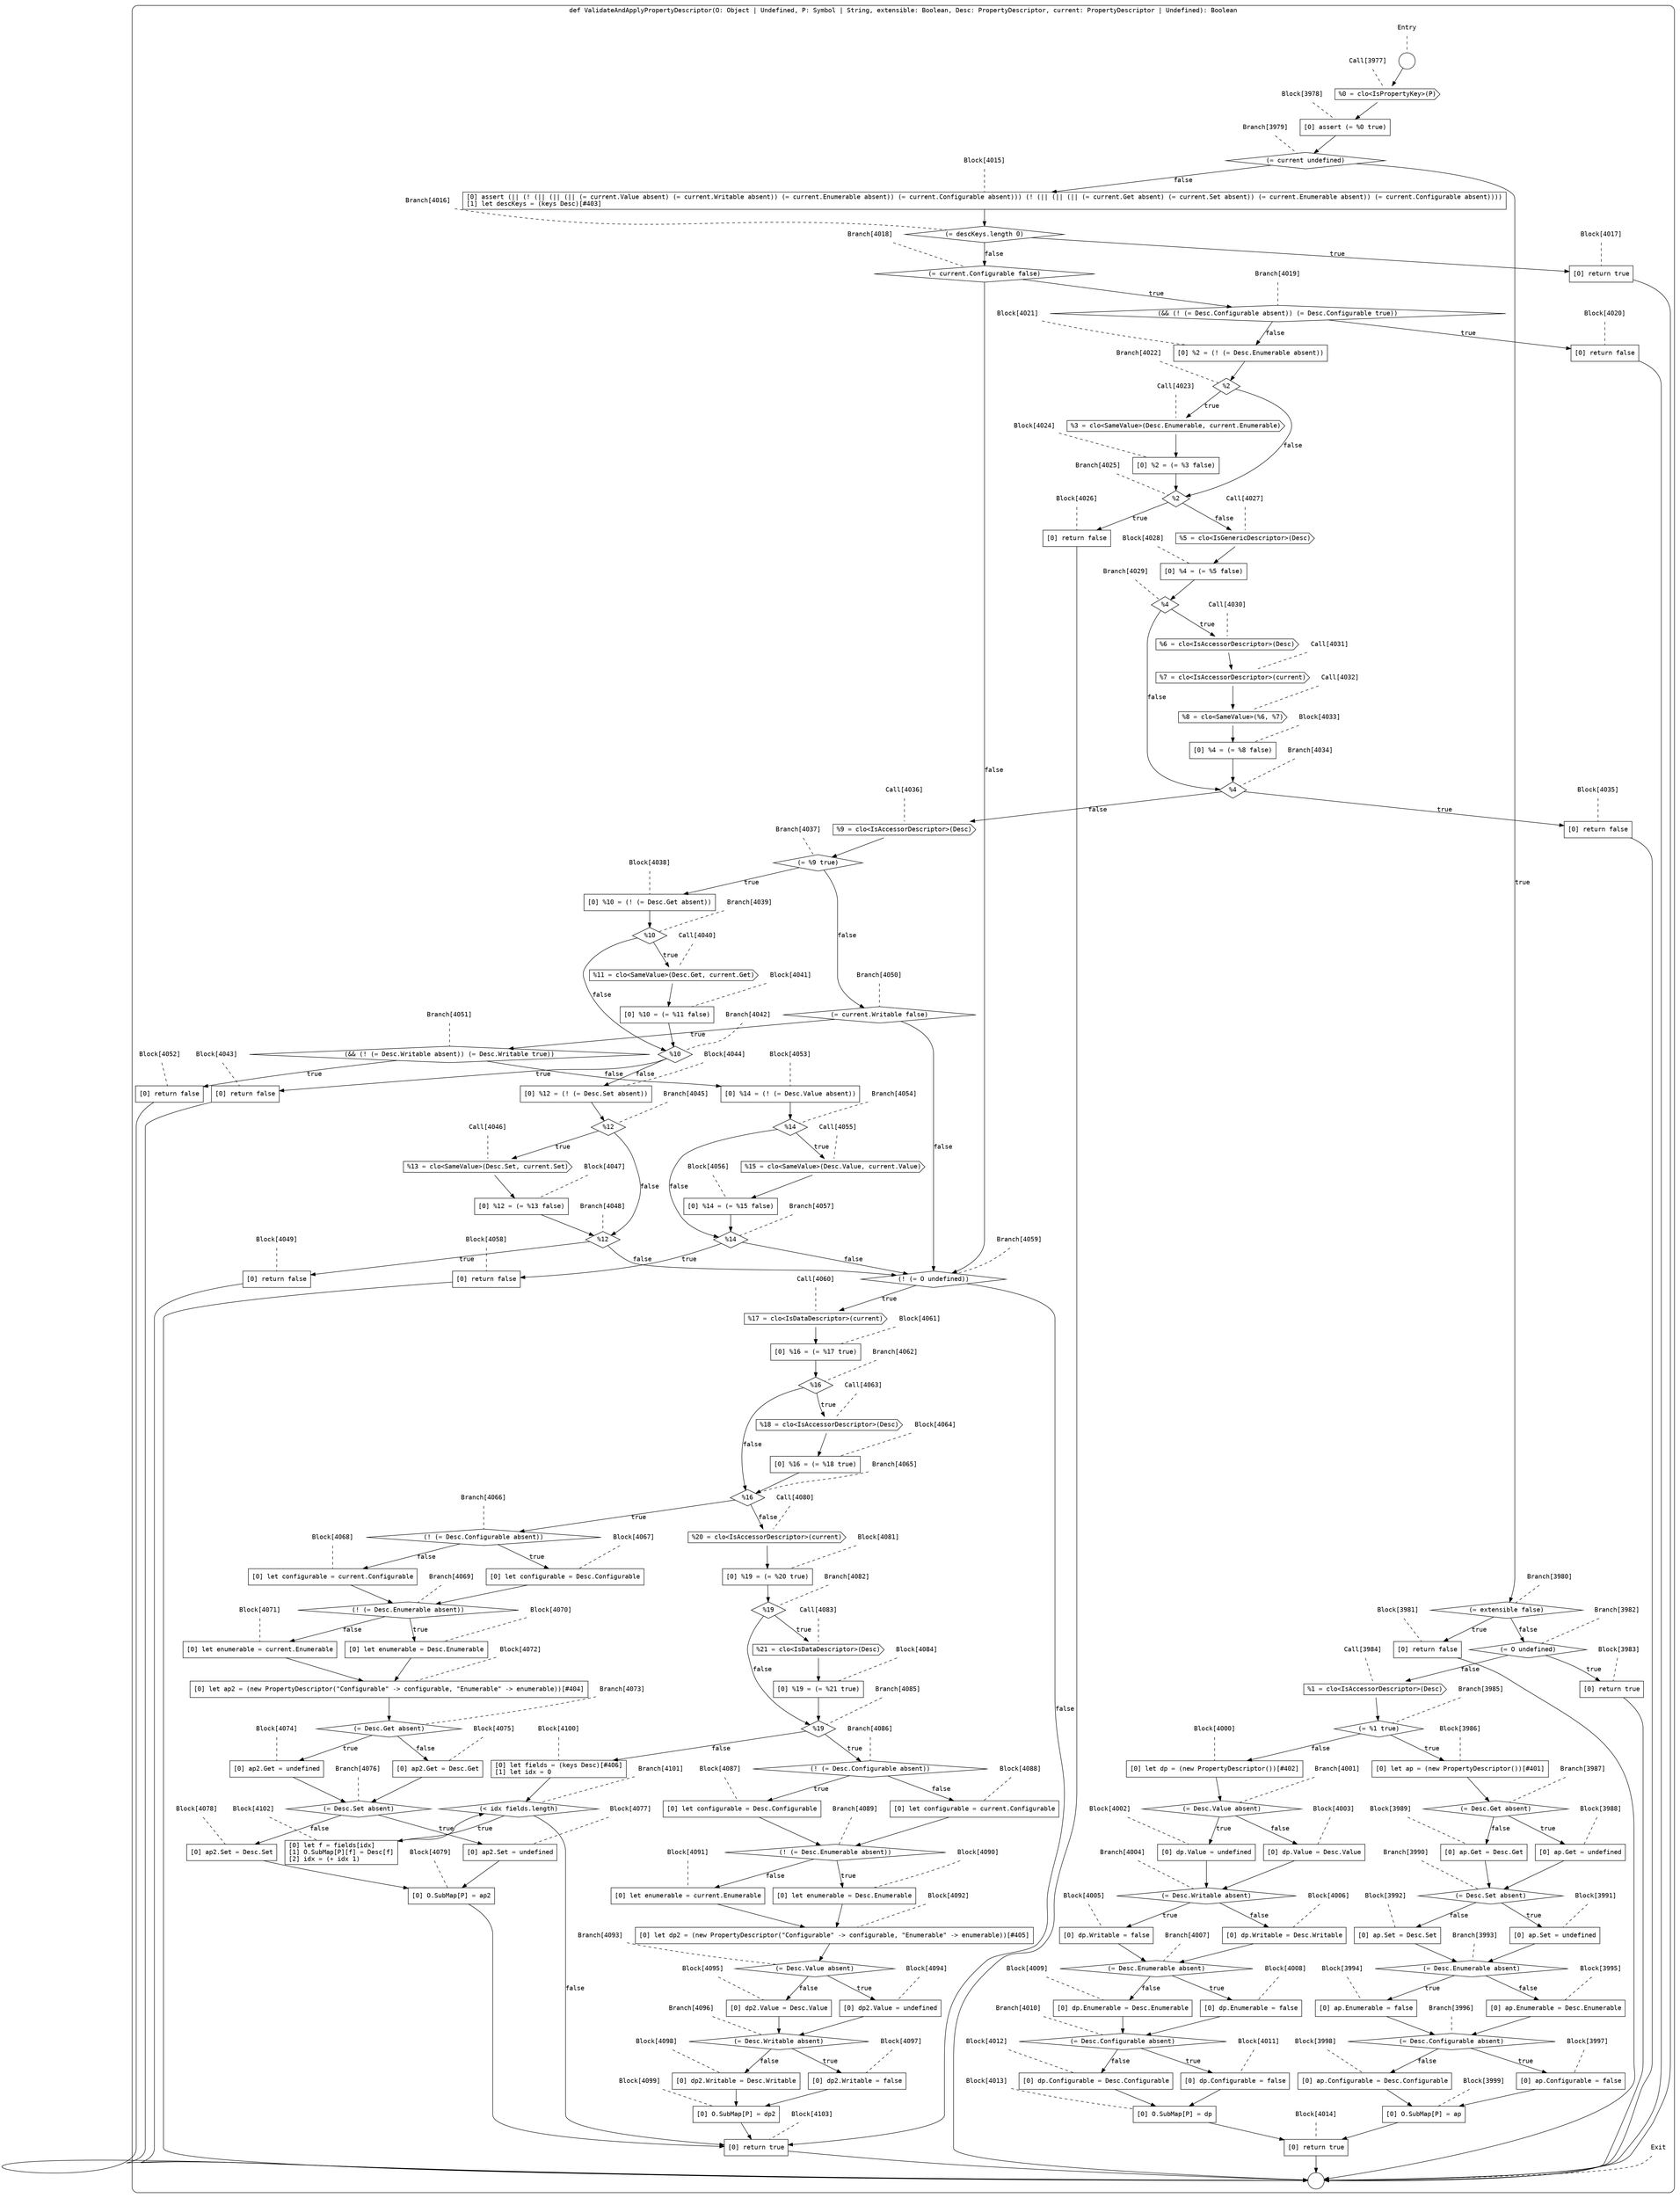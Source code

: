 digraph {
  graph [fontname = "Consolas"]
  node [fontname = "Consolas"]
  edge [fontname = "Consolas"]
  subgraph cluster1060 {
    label = "def ValidateAndApplyPropertyDescriptor(O: Object | Undefined, P: Symbol | String, extensible: Boolean, Desc: PropertyDescriptor, current: PropertyDescriptor | Undefined): Boolean"
    style = rounded
    cluster1060_entry_name [shape=none, label=<<font color="black">Entry</font>>]
    cluster1060_entry_name -> cluster1060_entry [arrowhead=none, color="black", style=dashed]
    cluster1060_entry [shape=circle label=" " color="black" fillcolor="white" style=filled]
    cluster1060_entry -> node3977 [color="black"]
    cluster1060_exit_name [shape=none, label=<<font color="black">Exit</font>>]
    cluster1060_exit_name -> cluster1060_exit [arrowhead=none, color="black", style=dashed]
    cluster1060_exit [shape=circle label=" " color="black" fillcolor="white" style=filled]
    node3977_name [shape=none, label=<<font color="black">Call[3977]</font>>]
    node3977_name -> node3977 [arrowhead=none, color="black", style=dashed]
    node3977 [shape=cds, label=<<font color="black">%0 = clo&lt;IsPropertyKey&gt;(P)</font>> color="black" fillcolor="white", style=filled]
    node3977 -> node3978 [color="black"]
    node3978_name [shape=none, label=<<font color="black">Block[3978]</font>>]
    node3978_name -> node3978 [arrowhead=none, color="black", style=dashed]
    node3978 [shape=box, label=<<font color="black">[0] assert (= %0 true)<BR ALIGN="LEFT"/></font>> color="black" fillcolor="white", style=filled]
    node3978 -> node3979 [color="black"]
    node3979_name [shape=none, label=<<font color="black">Branch[3979]</font>>]
    node3979_name -> node3979 [arrowhead=none, color="black", style=dashed]
    node3979 [shape=diamond, label=<<font color="black">(= current undefined)</font>> color="black" fillcolor="white", style=filled]
    node3979 -> node3980 [label=<<font color="black">true</font>> color="black"]
    node3979 -> node4015 [label=<<font color="black">false</font>> color="black"]
    node3980_name [shape=none, label=<<font color="black">Branch[3980]</font>>]
    node3980_name -> node3980 [arrowhead=none, color="black", style=dashed]
    node3980 [shape=diamond, label=<<font color="black">(= extensible false)</font>> color="black" fillcolor="white", style=filled]
    node3980 -> node3981 [label=<<font color="black">true</font>> color="black"]
    node3980 -> node3982 [label=<<font color="black">false</font>> color="black"]
    node4015_name [shape=none, label=<<font color="black">Block[4015]</font>>]
    node4015_name -> node4015 [arrowhead=none, color="black", style=dashed]
    node4015 [shape=box, label=<<font color="black">[0] assert (|| (! (|| (|| (|| (= current.Value absent) (= current.Writable absent)) (= current.Enumerable absent)) (= current.Configurable absent))) (! (|| (|| (|| (= current.Get absent) (= current.Set absent)) (= current.Enumerable absent)) (= current.Configurable absent))))<BR ALIGN="LEFT"/>[1] let descKeys = (keys Desc)[#403]<BR ALIGN="LEFT"/></font>> color="black" fillcolor="white", style=filled]
    node4015 -> node4016 [color="black"]
    node3981_name [shape=none, label=<<font color="black">Block[3981]</font>>]
    node3981_name -> node3981 [arrowhead=none, color="black", style=dashed]
    node3981 [shape=box, label=<<font color="black">[0] return false<BR ALIGN="LEFT"/></font>> color="black" fillcolor="white", style=filled]
    node3981 -> cluster1060_exit [color="black"]
    node3982_name [shape=none, label=<<font color="black">Branch[3982]</font>>]
    node3982_name -> node3982 [arrowhead=none, color="black", style=dashed]
    node3982 [shape=diamond, label=<<font color="black">(= O undefined)</font>> color="black" fillcolor="white", style=filled]
    node3982 -> node3983 [label=<<font color="black">true</font>> color="black"]
    node3982 -> node3984 [label=<<font color="black">false</font>> color="black"]
    node4016_name [shape=none, label=<<font color="black">Branch[4016]</font>>]
    node4016_name -> node4016 [arrowhead=none, color="black", style=dashed]
    node4016 [shape=diamond, label=<<font color="black">(= descKeys.length 0)</font>> color="black" fillcolor="white", style=filled]
    node4016 -> node4017 [label=<<font color="black">true</font>> color="black"]
    node4016 -> node4018 [label=<<font color="black">false</font>> color="black"]
    node3983_name [shape=none, label=<<font color="black">Block[3983]</font>>]
    node3983_name -> node3983 [arrowhead=none, color="black", style=dashed]
    node3983 [shape=box, label=<<font color="black">[0] return true<BR ALIGN="LEFT"/></font>> color="black" fillcolor="white", style=filled]
    node3983 -> cluster1060_exit [color="black"]
    node3984_name [shape=none, label=<<font color="black">Call[3984]</font>>]
    node3984_name -> node3984 [arrowhead=none, color="black", style=dashed]
    node3984 [shape=cds, label=<<font color="black">%1 = clo&lt;IsAccessorDescriptor&gt;(Desc)</font>> color="black" fillcolor="white", style=filled]
    node3984 -> node3985 [color="black"]
    node4017_name [shape=none, label=<<font color="black">Block[4017]</font>>]
    node4017_name -> node4017 [arrowhead=none, color="black", style=dashed]
    node4017 [shape=box, label=<<font color="black">[0] return true<BR ALIGN="LEFT"/></font>> color="black" fillcolor="white", style=filled]
    node4017 -> cluster1060_exit [color="black"]
    node4018_name [shape=none, label=<<font color="black">Branch[4018]</font>>]
    node4018_name -> node4018 [arrowhead=none, color="black", style=dashed]
    node4018 [shape=diamond, label=<<font color="black">(= current.Configurable false)</font>> color="black" fillcolor="white", style=filled]
    node4018 -> node4019 [label=<<font color="black">true</font>> color="black"]
    node4018 -> node4059 [label=<<font color="black">false</font>> color="black"]
    node3985_name [shape=none, label=<<font color="black">Branch[3985]</font>>]
    node3985_name -> node3985 [arrowhead=none, color="black", style=dashed]
    node3985 [shape=diamond, label=<<font color="black">(= %1 true)</font>> color="black" fillcolor="white", style=filled]
    node3985 -> node3986 [label=<<font color="black">true</font>> color="black"]
    node3985 -> node4000 [label=<<font color="black">false</font>> color="black"]
    node4019_name [shape=none, label=<<font color="black">Branch[4019]</font>>]
    node4019_name -> node4019 [arrowhead=none, color="black", style=dashed]
    node4019 [shape=diamond, label=<<font color="black">(&amp;&amp; (! (= Desc.Configurable absent)) (= Desc.Configurable true))</font>> color="black" fillcolor="white", style=filled]
    node4019 -> node4020 [label=<<font color="black">true</font>> color="black"]
    node4019 -> node4021 [label=<<font color="black">false</font>> color="black"]
    node4059_name [shape=none, label=<<font color="black">Branch[4059]</font>>]
    node4059_name -> node4059 [arrowhead=none, color="black", style=dashed]
    node4059 [shape=diamond, label=<<font color="black">(! (= O undefined))</font>> color="black" fillcolor="white", style=filled]
    node4059 -> node4060 [label=<<font color="black">true</font>> color="black"]
    node4059 -> node4103 [label=<<font color="black">false</font>> color="black"]
    node3986_name [shape=none, label=<<font color="black">Block[3986]</font>>]
    node3986_name -> node3986 [arrowhead=none, color="black", style=dashed]
    node3986 [shape=box, label=<<font color="black">[0] let ap = (new PropertyDescriptor())[#401]<BR ALIGN="LEFT"/></font>> color="black" fillcolor="white", style=filled]
    node3986 -> node3987 [color="black"]
    node4000_name [shape=none, label=<<font color="black">Block[4000]</font>>]
    node4000_name -> node4000 [arrowhead=none, color="black", style=dashed]
    node4000 [shape=box, label=<<font color="black">[0] let dp = (new PropertyDescriptor())[#402]<BR ALIGN="LEFT"/></font>> color="black" fillcolor="white", style=filled]
    node4000 -> node4001 [color="black"]
    node4020_name [shape=none, label=<<font color="black">Block[4020]</font>>]
    node4020_name -> node4020 [arrowhead=none, color="black", style=dashed]
    node4020 [shape=box, label=<<font color="black">[0] return false<BR ALIGN="LEFT"/></font>> color="black" fillcolor="white", style=filled]
    node4020 -> cluster1060_exit [color="black"]
    node4021_name [shape=none, label=<<font color="black">Block[4021]</font>>]
    node4021_name -> node4021 [arrowhead=none, color="black", style=dashed]
    node4021 [shape=box, label=<<font color="black">[0] %2 = (! (= Desc.Enumerable absent))<BR ALIGN="LEFT"/></font>> color="black" fillcolor="white", style=filled]
    node4021 -> node4022 [color="black"]
    node4060_name [shape=none, label=<<font color="black">Call[4060]</font>>]
    node4060_name -> node4060 [arrowhead=none, color="black", style=dashed]
    node4060 [shape=cds, label=<<font color="black">%17 = clo&lt;IsDataDescriptor&gt;(current)</font>> color="black" fillcolor="white", style=filled]
    node4060 -> node4061 [color="black"]
    node4103_name [shape=none, label=<<font color="black">Block[4103]</font>>]
    node4103_name -> node4103 [arrowhead=none, color="black", style=dashed]
    node4103 [shape=box, label=<<font color="black">[0] return true<BR ALIGN="LEFT"/></font>> color="black" fillcolor="white", style=filled]
    node4103 -> cluster1060_exit [color="black"]
    node3987_name [shape=none, label=<<font color="black">Branch[3987]</font>>]
    node3987_name -> node3987 [arrowhead=none, color="black", style=dashed]
    node3987 [shape=diamond, label=<<font color="black">(= Desc.Get absent)</font>> color="black" fillcolor="white", style=filled]
    node3987 -> node3988 [label=<<font color="black">true</font>> color="black"]
    node3987 -> node3989 [label=<<font color="black">false</font>> color="black"]
    node4001_name [shape=none, label=<<font color="black">Branch[4001]</font>>]
    node4001_name -> node4001 [arrowhead=none, color="black", style=dashed]
    node4001 [shape=diamond, label=<<font color="black">(= Desc.Value absent)</font>> color="black" fillcolor="white", style=filled]
    node4001 -> node4002 [label=<<font color="black">true</font>> color="black"]
    node4001 -> node4003 [label=<<font color="black">false</font>> color="black"]
    node4022_name [shape=none, label=<<font color="black">Branch[4022]</font>>]
    node4022_name -> node4022 [arrowhead=none, color="black", style=dashed]
    node4022 [shape=diamond, label=<<font color="black">%2</font>> color="black" fillcolor="white", style=filled]
    node4022 -> node4023 [label=<<font color="black">true</font>> color="black"]
    node4022 -> node4025 [label=<<font color="black">false</font>> color="black"]
    node4061_name [shape=none, label=<<font color="black">Block[4061]</font>>]
    node4061_name -> node4061 [arrowhead=none, color="black", style=dashed]
    node4061 [shape=box, label=<<font color="black">[0] %16 = (= %17 true)<BR ALIGN="LEFT"/></font>> color="black" fillcolor="white", style=filled]
    node4061 -> node4062 [color="black"]
    node3988_name [shape=none, label=<<font color="black">Block[3988]</font>>]
    node3988_name -> node3988 [arrowhead=none, color="black", style=dashed]
    node3988 [shape=box, label=<<font color="black">[0] ap.Get = undefined<BR ALIGN="LEFT"/></font>> color="black" fillcolor="white", style=filled]
    node3988 -> node3990 [color="black"]
    node3989_name [shape=none, label=<<font color="black">Block[3989]</font>>]
    node3989_name -> node3989 [arrowhead=none, color="black", style=dashed]
    node3989 [shape=box, label=<<font color="black">[0] ap.Get = Desc.Get<BR ALIGN="LEFT"/></font>> color="black" fillcolor="white", style=filled]
    node3989 -> node3990 [color="black"]
    node4002_name [shape=none, label=<<font color="black">Block[4002]</font>>]
    node4002_name -> node4002 [arrowhead=none, color="black", style=dashed]
    node4002 [shape=box, label=<<font color="black">[0] dp.Value = undefined<BR ALIGN="LEFT"/></font>> color="black" fillcolor="white", style=filled]
    node4002 -> node4004 [color="black"]
    node4003_name [shape=none, label=<<font color="black">Block[4003]</font>>]
    node4003_name -> node4003 [arrowhead=none, color="black", style=dashed]
    node4003 [shape=box, label=<<font color="black">[0] dp.Value = Desc.Value<BR ALIGN="LEFT"/></font>> color="black" fillcolor="white", style=filled]
    node4003 -> node4004 [color="black"]
    node4023_name [shape=none, label=<<font color="black">Call[4023]</font>>]
    node4023_name -> node4023 [arrowhead=none, color="black", style=dashed]
    node4023 [shape=cds, label=<<font color="black">%3 = clo&lt;SameValue&gt;(Desc.Enumerable, current.Enumerable)</font>> color="black" fillcolor="white", style=filled]
    node4023 -> node4024 [color="black"]
    node4025_name [shape=none, label=<<font color="black">Branch[4025]</font>>]
    node4025_name -> node4025 [arrowhead=none, color="black", style=dashed]
    node4025 [shape=diamond, label=<<font color="black">%2</font>> color="black" fillcolor="white", style=filled]
    node4025 -> node4026 [label=<<font color="black">true</font>> color="black"]
    node4025 -> node4027 [label=<<font color="black">false</font>> color="black"]
    node4062_name [shape=none, label=<<font color="black">Branch[4062]</font>>]
    node4062_name -> node4062 [arrowhead=none, color="black", style=dashed]
    node4062 [shape=diamond, label=<<font color="black">%16</font>> color="black" fillcolor="white", style=filled]
    node4062 -> node4063 [label=<<font color="black">true</font>> color="black"]
    node4062 -> node4065 [label=<<font color="black">false</font>> color="black"]
    node3990_name [shape=none, label=<<font color="black">Branch[3990]</font>>]
    node3990_name -> node3990 [arrowhead=none, color="black", style=dashed]
    node3990 [shape=diamond, label=<<font color="black">(= Desc.Set absent)</font>> color="black" fillcolor="white", style=filled]
    node3990 -> node3991 [label=<<font color="black">true</font>> color="black"]
    node3990 -> node3992 [label=<<font color="black">false</font>> color="black"]
    node4004_name [shape=none, label=<<font color="black">Branch[4004]</font>>]
    node4004_name -> node4004 [arrowhead=none, color="black", style=dashed]
    node4004 [shape=diamond, label=<<font color="black">(= Desc.Writable absent)</font>> color="black" fillcolor="white", style=filled]
    node4004 -> node4005 [label=<<font color="black">true</font>> color="black"]
    node4004 -> node4006 [label=<<font color="black">false</font>> color="black"]
    node4024_name [shape=none, label=<<font color="black">Block[4024]</font>>]
    node4024_name -> node4024 [arrowhead=none, color="black", style=dashed]
    node4024 [shape=box, label=<<font color="black">[0] %2 = (= %3 false)<BR ALIGN="LEFT"/></font>> color="black" fillcolor="white", style=filled]
    node4024 -> node4025 [color="black"]
    node4026_name [shape=none, label=<<font color="black">Block[4026]</font>>]
    node4026_name -> node4026 [arrowhead=none, color="black", style=dashed]
    node4026 [shape=box, label=<<font color="black">[0] return false<BR ALIGN="LEFT"/></font>> color="black" fillcolor="white", style=filled]
    node4026 -> cluster1060_exit [color="black"]
    node4027_name [shape=none, label=<<font color="black">Call[4027]</font>>]
    node4027_name -> node4027 [arrowhead=none, color="black", style=dashed]
    node4027 [shape=cds, label=<<font color="black">%5 = clo&lt;IsGenericDescriptor&gt;(Desc)</font>> color="black" fillcolor="white", style=filled]
    node4027 -> node4028 [color="black"]
    node4063_name [shape=none, label=<<font color="black">Call[4063]</font>>]
    node4063_name -> node4063 [arrowhead=none, color="black", style=dashed]
    node4063 [shape=cds, label=<<font color="black">%18 = clo&lt;IsAccessorDescriptor&gt;(Desc)</font>> color="black" fillcolor="white", style=filled]
    node4063 -> node4064 [color="black"]
    node4065_name [shape=none, label=<<font color="black">Branch[4065]</font>>]
    node4065_name -> node4065 [arrowhead=none, color="black", style=dashed]
    node4065 [shape=diamond, label=<<font color="black">%16</font>> color="black" fillcolor="white", style=filled]
    node4065 -> node4066 [label=<<font color="black">true</font>> color="black"]
    node4065 -> node4080 [label=<<font color="black">false</font>> color="black"]
    node3991_name [shape=none, label=<<font color="black">Block[3991]</font>>]
    node3991_name -> node3991 [arrowhead=none, color="black", style=dashed]
    node3991 [shape=box, label=<<font color="black">[0] ap.Set = undefined<BR ALIGN="LEFT"/></font>> color="black" fillcolor="white", style=filled]
    node3991 -> node3993 [color="black"]
    node3992_name [shape=none, label=<<font color="black">Block[3992]</font>>]
    node3992_name -> node3992 [arrowhead=none, color="black", style=dashed]
    node3992 [shape=box, label=<<font color="black">[0] ap.Set = Desc.Set<BR ALIGN="LEFT"/></font>> color="black" fillcolor="white", style=filled]
    node3992 -> node3993 [color="black"]
    node4005_name [shape=none, label=<<font color="black">Block[4005]</font>>]
    node4005_name -> node4005 [arrowhead=none, color="black", style=dashed]
    node4005 [shape=box, label=<<font color="black">[0] dp.Writable = false<BR ALIGN="LEFT"/></font>> color="black" fillcolor="white", style=filled]
    node4005 -> node4007 [color="black"]
    node4006_name [shape=none, label=<<font color="black">Block[4006]</font>>]
    node4006_name -> node4006 [arrowhead=none, color="black", style=dashed]
    node4006 [shape=box, label=<<font color="black">[0] dp.Writable = Desc.Writable<BR ALIGN="LEFT"/></font>> color="black" fillcolor="white", style=filled]
    node4006 -> node4007 [color="black"]
    node4028_name [shape=none, label=<<font color="black">Block[4028]</font>>]
    node4028_name -> node4028 [arrowhead=none, color="black", style=dashed]
    node4028 [shape=box, label=<<font color="black">[0] %4 = (= %5 false)<BR ALIGN="LEFT"/></font>> color="black" fillcolor="white", style=filled]
    node4028 -> node4029 [color="black"]
    node4064_name [shape=none, label=<<font color="black">Block[4064]</font>>]
    node4064_name -> node4064 [arrowhead=none, color="black", style=dashed]
    node4064 [shape=box, label=<<font color="black">[0] %16 = (= %18 true)<BR ALIGN="LEFT"/></font>> color="black" fillcolor="white", style=filled]
    node4064 -> node4065 [color="black"]
    node4066_name [shape=none, label=<<font color="black">Branch[4066]</font>>]
    node4066_name -> node4066 [arrowhead=none, color="black", style=dashed]
    node4066 [shape=diamond, label=<<font color="black">(! (= Desc.Configurable absent))</font>> color="black" fillcolor="white", style=filled]
    node4066 -> node4067 [label=<<font color="black">true</font>> color="black"]
    node4066 -> node4068 [label=<<font color="black">false</font>> color="black"]
    node4080_name [shape=none, label=<<font color="black">Call[4080]</font>>]
    node4080_name -> node4080 [arrowhead=none, color="black", style=dashed]
    node4080 [shape=cds, label=<<font color="black">%20 = clo&lt;IsAccessorDescriptor&gt;(current)</font>> color="black" fillcolor="white", style=filled]
    node4080 -> node4081 [color="black"]
    node3993_name [shape=none, label=<<font color="black">Branch[3993]</font>>]
    node3993_name -> node3993 [arrowhead=none, color="black", style=dashed]
    node3993 [shape=diamond, label=<<font color="black">(= Desc.Enumerable absent)</font>> color="black" fillcolor="white", style=filled]
    node3993 -> node3994 [label=<<font color="black">true</font>> color="black"]
    node3993 -> node3995 [label=<<font color="black">false</font>> color="black"]
    node4007_name [shape=none, label=<<font color="black">Branch[4007]</font>>]
    node4007_name -> node4007 [arrowhead=none, color="black", style=dashed]
    node4007 [shape=diamond, label=<<font color="black">(= Desc.Enumerable absent)</font>> color="black" fillcolor="white", style=filled]
    node4007 -> node4008 [label=<<font color="black">true</font>> color="black"]
    node4007 -> node4009 [label=<<font color="black">false</font>> color="black"]
    node4029_name [shape=none, label=<<font color="black">Branch[4029]</font>>]
    node4029_name -> node4029 [arrowhead=none, color="black", style=dashed]
    node4029 [shape=diamond, label=<<font color="black">%4</font>> color="black" fillcolor="white", style=filled]
    node4029 -> node4030 [label=<<font color="black">true</font>> color="black"]
    node4029 -> node4034 [label=<<font color="black">false</font>> color="black"]
    node4067_name [shape=none, label=<<font color="black">Block[4067]</font>>]
    node4067_name -> node4067 [arrowhead=none, color="black", style=dashed]
    node4067 [shape=box, label=<<font color="black">[0] let configurable = Desc.Configurable<BR ALIGN="LEFT"/></font>> color="black" fillcolor="white", style=filled]
    node4067 -> node4069 [color="black"]
    node4068_name [shape=none, label=<<font color="black">Block[4068]</font>>]
    node4068_name -> node4068 [arrowhead=none, color="black", style=dashed]
    node4068 [shape=box, label=<<font color="black">[0] let configurable = current.Configurable<BR ALIGN="LEFT"/></font>> color="black" fillcolor="white", style=filled]
    node4068 -> node4069 [color="black"]
    node4081_name [shape=none, label=<<font color="black">Block[4081]</font>>]
    node4081_name -> node4081 [arrowhead=none, color="black", style=dashed]
    node4081 [shape=box, label=<<font color="black">[0] %19 = (= %20 true)<BR ALIGN="LEFT"/></font>> color="black" fillcolor="white", style=filled]
    node4081 -> node4082 [color="black"]
    node3994_name [shape=none, label=<<font color="black">Block[3994]</font>>]
    node3994_name -> node3994 [arrowhead=none, color="black", style=dashed]
    node3994 [shape=box, label=<<font color="black">[0] ap.Enumerable = false<BR ALIGN="LEFT"/></font>> color="black" fillcolor="white", style=filled]
    node3994 -> node3996 [color="black"]
    node3995_name [shape=none, label=<<font color="black">Block[3995]</font>>]
    node3995_name -> node3995 [arrowhead=none, color="black", style=dashed]
    node3995 [shape=box, label=<<font color="black">[0] ap.Enumerable = Desc.Enumerable<BR ALIGN="LEFT"/></font>> color="black" fillcolor="white", style=filled]
    node3995 -> node3996 [color="black"]
    node4008_name [shape=none, label=<<font color="black">Block[4008]</font>>]
    node4008_name -> node4008 [arrowhead=none, color="black", style=dashed]
    node4008 [shape=box, label=<<font color="black">[0] dp.Enumerable = false<BR ALIGN="LEFT"/></font>> color="black" fillcolor="white", style=filled]
    node4008 -> node4010 [color="black"]
    node4009_name [shape=none, label=<<font color="black">Block[4009]</font>>]
    node4009_name -> node4009 [arrowhead=none, color="black", style=dashed]
    node4009 [shape=box, label=<<font color="black">[0] dp.Enumerable = Desc.Enumerable<BR ALIGN="LEFT"/></font>> color="black" fillcolor="white", style=filled]
    node4009 -> node4010 [color="black"]
    node4030_name [shape=none, label=<<font color="black">Call[4030]</font>>]
    node4030_name -> node4030 [arrowhead=none, color="black", style=dashed]
    node4030 [shape=cds, label=<<font color="black">%6 = clo&lt;IsAccessorDescriptor&gt;(Desc)</font>> color="black" fillcolor="white", style=filled]
    node4030 -> node4031 [color="black"]
    node4034_name [shape=none, label=<<font color="black">Branch[4034]</font>>]
    node4034_name -> node4034 [arrowhead=none, color="black", style=dashed]
    node4034 [shape=diamond, label=<<font color="black">%4</font>> color="black" fillcolor="white", style=filled]
    node4034 -> node4035 [label=<<font color="black">true</font>> color="black"]
    node4034 -> node4036 [label=<<font color="black">false</font>> color="black"]
    node4069_name [shape=none, label=<<font color="black">Branch[4069]</font>>]
    node4069_name -> node4069 [arrowhead=none, color="black", style=dashed]
    node4069 [shape=diamond, label=<<font color="black">(! (= Desc.Enumerable absent))</font>> color="black" fillcolor="white", style=filled]
    node4069 -> node4070 [label=<<font color="black">true</font>> color="black"]
    node4069 -> node4071 [label=<<font color="black">false</font>> color="black"]
    node4082_name [shape=none, label=<<font color="black">Branch[4082]</font>>]
    node4082_name -> node4082 [arrowhead=none, color="black", style=dashed]
    node4082 [shape=diamond, label=<<font color="black">%19</font>> color="black" fillcolor="white", style=filled]
    node4082 -> node4083 [label=<<font color="black">true</font>> color="black"]
    node4082 -> node4085 [label=<<font color="black">false</font>> color="black"]
    node3996_name [shape=none, label=<<font color="black">Branch[3996]</font>>]
    node3996_name -> node3996 [arrowhead=none, color="black", style=dashed]
    node3996 [shape=diamond, label=<<font color="black">(= Desc.Configurable absent)</font>> color="black" fillcolor="white", style=filled]
    node3996 -> node3997 [label=<<font color="black">true</font>> color="black"]
    node3996 -> node3998 [label=<<font color="black">false</font>> color="black"]
    node4010_name [shape=none, label=<<font color="black">Branch[4010]</font>>]
    node4010_name -> node4010 [arrowhead=none, color="black", style=dashed]
    node4010 [shape=diamond, label=<<font color="black">(= Desc.Configurable absent)</font>> color="black" fillcolor="white", style=filled]
    node4010 -> node4011 [label=<<font color="black">true</font>> color="black"]
    node4010 -> node4012 [label=<<font color="black">false</font>> color="black"]
    node4031_name [shape=none, label=<<font color="black">Call[4031]</font>>]
    node4031_name -> node4031 [arrowhead=none, color="black", style=dashed]
    node4031 [shape=cds, label=<<font color="black">%7 = clo&lt;IsAccessorDescriptor&gt;(current)</font>> color="black" fillcolor="white", style=filled]
    node4031 -> node4032 [color="black"]
    node4035_name [shape=none, label=<<font color="black">Block[4035]</font>>]
    node4035_name -> node4035 [arrowhead=none, color="black", style=dashed]
    node4035 [shape=box, label=<<font color="black">[0] return false<BR ALIGN="LEFT"/></font>> color="black" fillcolor="white", style=filled]
    node4035 -> cluster1060_exit [color="black"]
    node4036_name [shape=none, label=<<font color="black">Call[4036]</font>>]
    node4036_name -> node4036 [arrowhead=none, color="black", style=dashed]
    node4036 [shape=cds, label=<<font color="black">%9 = clo&lt;IsAccessorDescriptor&gt;(Desc)</font>> color="black" fillcolor="white", style=filled]
    node4036 -> node4037 [color="black"]
    node4070_name [shape=none, label=<<font color="black">Block[4070]</font>>]
    node4070_name -> node4070 [arrowhead=none, color="black", style=dashed]
    node4070 [shape=box, label=<<font color="black">[0] let enumerable = Desc.Enumerable<BR ALIGN="LEFT"/></font>> color="black" fillcolor="white", style=filled]
    node4070 -> node4072 [color="black"]
    node4071_name [shape=none, label=<<font color="black">Block[4071]</font>>]
    node4071_name -> node4071 [arrowhead=none, color="black", style=dashed]
    node4071 [shape=box, label=<<font color="black">[0] let enumerable = current.Enumerable<BR ALIGN="LEFT"/></font>> color="black" fillcolor="white", style=filled]
    node4071 -> node4072 [color="black"]
    node4083_name [shape=none, label=<<font color="black">Call[4083]</font>>]
    node4083_name -> node4083 [arrowhead=none, color="black", style=dashed]
    node4083 [shape=cds, label=<<font color="black">%21 = clo&lt;IsDataDescriptor&gt;(Desc)</font>> color="black" fillcolor="white", style=filled]
    node4083 -> node4084 [color="black"]
    node4085_name [shape=none, label=<<font color="black">Branch[4085]</font>>]
    node4085_name -> node4085 [arrowhead=none, color="black", style=dashed]
    node4085 [shape=diamond, label=<<font color="black">%19</font>> color="black" fillcolor="white", style=filled]
    node4085 -> node4086 [label=<<font color="black">true</font>> color="black"]
    node4085 -> node4100 [label=<<font color="black">false</font>> color="black"]
    node3997_name [shape=none, label=<<font color="black">Block[3997]</font>>]
    node3997_name -> node3997 [arrowhead=none, color="black", style=dashed]
    node3997 [shape=box, label=<<font color="black">[0] ap.Configurable = false<BR ALIGN="LEFT"/></font>> color="black" fillcolor="white", style=filled]
    node3997 -> node3999 [color="black"]
    node3998_name [shape=none, label=<<font color="black">Block[3998]</font>>]
    node3998_name -> node3998 [arrowhead=none, color="black", style=dashed]
    node3998 [shape=box, label=<<font color="black">[0] ap.Configurable = Desc.Configurable<BR ALIGN="LEFT"/></font>> color="black" fillcolor="white", style=filled]
    node3998 -> node3999 [color="black"]
    node4011_name [shape=none, label=<<font color="black">Block[4011]</font>>]
    node4011_name -> node4011 [arrowhead=none, color="black", style=dashed]
    node4011 [shape=box, label=<<font color="black">[0] dp.Configurable = false<BR ALIGN="LEFT"/></font>> color="black" fillcolor="white", style=filled]
    node4011 -> node4013 [color="black"]
    node4012_name [shape=none, label=<<font color="black">Block[4012]</font>>]
    node4012_name -> node4012 [arrowhead=none, color="black", style=dashed]
    node4012 [shape=box, label=<<font color="black">[0] dp.Configurable = Desc.Configurable<BR ALIGN="LEFT"/></font>> color="black" fillcolor="white", style=filled]
    node4012 -> node4013 [color="black"]
    node4032_name [shape=none, label=<<font color="black">Call[4032]</font>>]
    node4032_name -> node4032 [arrowhead=none, color="black", style=dashed]
    node4032 [shape=cds, label=<<font color="black">%8 = clo&lt;SameValue&gt;(%6, %7)</font>> color="black" fillcolor="white", style=filled]
    node4032 -> node4033 [color="black"]
    node4037_name [shape=none, label=<<font color="black">Branch[4037]</font>>]
    node4037_name -> node4037 [arrowhead=none, color="black", style=dashed]
    node4037 [shape=diamond, label=<<font color="black">(= %9 true)</font>> color="black" fillcolor="white", style=filled]
    node4037 -> node4038 [label=<<font color="black">true</font>> color="black"]
    node4037 -> node4050 [label=<<font color="black">false</font>> color="black"]
    node4072_name [shape=none, label=<<font color="black">Block[4072]</font>>]
    node4072_name -> node4072 [arrowhead=none, color="black", style=dashed]
    node4072 [shape=box, label=<<font color="black">[0] let ap2 = (new PropertyDescriptor(&quot;Configurable&quot; -&gt; configurable, &quot;Enumerable&quot; -&gt; enumerable))[#404]<BR ALIGN="LEFT"/></font>> color="black" fillcolor="white", style=filled]
    node4072 -> node4073 [color="black"]
    node4084_name [shape=none, label=<<font color="black">Block[4084]</font>>]
    node4084_name -> node4084 [arrowhead=none, color="black", style=dashed]
    node4084 [shape=box, label=<<font color="black">[0] %19 = (= %21 true)<BR ALIGN="LEFT"/></font>> color="black" fillcolor="white", style=filled]
    node4084 -> node4085 [color="black"]
    node4086_name [shape=none, label=<<font color="black">Branch[4086]</font>>]
    node4086_name -> node4086 [arrowhead=none, color="black", style=dashed]
    node4086 [shape=diamond, label=<<font color="black">(! (= Desc.Configurable absent))</font>> color="black" fillcolor="white", style=filled]
    node4086 -> node4087 [label=<<font color="black">true</font>> color="black"]
    node4086 -> node4088 [label=<<font color="black">false</font>> color="black"]
    node4100_name [shape=none, label=<<font color="black">Block[4100]</font>>]
    node4100_name -> node4100 [arrowhead=none, color="black", style=dashed]
    node4100 [shape=box, label=<<font color="black">[0] let fields = (keys Desc)[#406]<BR ALIGN="LEFT"/>[1] let idx = 0<BR ALIGN="LEFT"/></font>> color="black" fillcolor="white", style=filled]
    node4100 -> node4101 [color="black"]
    node3999_name [shape=none, label=<<font color="black">Block[3999]</font>>]
    node3999_name -> node3999 [arrowhead=none, color="black", style=dashed]
    node3999 [shape=box, label=<<font color="black">[0] O.SubMap[P] = ap<BR ALIGN="LEFT"/></font>> color="black" fillcolor="white", style=filled]
    node3999 -> node4014 [color="black"]
    node4013_name [shape=none, label=<<font color="black">Block[4013]</font>>]
    node4013_name -> node4013 [arrowhead=none, color="black", style=dashed]
    node4013 [shape=box, label=<<font color="black">[0] O.SubMap[P] = dp<BR ALIGN="LEFT"/></font>> color="black" fillcolor="white", style=filled]
    node4013 -> node4014 [color="black"]
    node4033_name [shape=none, label=<<font color="black">Block[4033]</font>>]
    node4033_name -> node4033 [arrowhead=none, color="black", style=dashed]
    node4033 [shape=box, label=<<font color="black">[0] %4 = (= %8 false)<BR ALIGN="LEFT"/></font>> color="black" fillcolor="white", style=filled]
    node4033 -> node4034 [color="black"]
    node4038_name [shape=none, label=<<font color="black">Block[4038]</font>>]
    node4038_name -> node4038 [arrowhead=none, color="black", style=dashed]
    node4038 [shape=box, label=<<font color="black">[0] %10 = (! (= Desc.Get absent))<BR ALIGN="LEFT"/></font>> color="black" fillcolor="white", style=filled]
    node4038 -> node4039 [color="black"]
    node4050_name [shape=none, label=<<font color="black">Branch[4050]</font>>]
    node4050_name -> node4050 [arrowhead=none, color="black", style=dashed]
    node4050 [shape=diamond, label=<<font color="black">(= current.Writable false)</font>> color="black" fillcolor="white", style=filled]
    node4050 -> node4051 [label=<<font color="black">true</font>> color="black"]
    node4050 -> node4059 [label=<<font color="black">false</font>> color="black"]
    node4073_name [shape=none, label=<<font color="black">Branch[4073]</font>>]
    node4073_name -> node4073 [arrowhead=none, color="black", style=dashed]
    node4073 [shape=diamond, label=<<font color="black">(= Desc.Get absent)</font>> color="black" fillcolor="white", style=filled]
    node4073 -> node4074 [label=<<font color="black">true</font>> color="black"]
    node4073 -> node4075 [label=<<font color="black">false</font>> color="black"]
    node4087_name [shape=none, label=<<font color="black">Block[4087]</font>>]
    node4087_name -> node4087 [arrowhead=none, color="black", style=dashed]
    node4087 [shape=box, label=<<font color="black">[0] let configurable = Desc.Configurable<BR ALIGN="LEFT"/></font>> color="black" fillcolor="white", style=filled]
    node4087 -> node4089 [color="black"]
    node4088_name [shape=none, label=<<font color="black">Block[4088]</font>>]
    node4088_name -> node4088 [arrowhead=none, color="black", style=dashed]
    node4088 [shape=box, label=<<font color="black">[0] let configurable = current.Configurable<BR ALIGN="LEFT"/></font>> color="black" fillcolor="white", style=filled]
    node4088 -> node4089 [color="black"]
    node4101_name [shape=none, label=<<font color="black">Branch[4101]</font>>]
    node4101_name -> node4101 [arrowhead=none, color="black", style=dashed]
    node4101 [shape=diamond, label=<<font color="black">(&lt; idx fields.length)</font>> color="black" fillcolor="white", style=filled]
    node4101 -> node4102 [label=<<font color="black">true</font>> color="black"]
    node4101 -> node4103 [label=<<font color="black">false</font>> color="black"]
    node4014_name [shape=none, label=<<font color="black">Block[4014]</font>>]
    node4014_name -> node4014 [arrowhead=none, color="black", style=dashed]
    node4014 [shape=box, label=<<font color="black">[0] return true<BR ALIGN="LEFT"/></font>> color="black" fillcolor="white", style=filled]
    node4014 -> cluster1060_exit [color="black"]
    node4039_name [shape=none, label=<<font color="black">Branch[4039]</font>>]
    node4039_name -> node4039 [arrowhead=none, color="black", style=dashed]
    node4039 [shape=diamond, label=<<font color="black">%10</font>> color="black" fillcolor="white", style=filled]
    node4039 -> node4040 [label=<<font color="black">true</font>> color="black"]
    node4039 -> node4042 [label=<<font color="black">false</font>> color="black"]
    node4051_name [shape=none, label=<<font color="black">Branch[4051]</font>>]
    node4051_name -> node4051 [arrowhead=none, color="black", style=dashed]
    node4051 [shape=diamond, label=<<font color="black">(&amp;&amp; (! (= Desc.Writable absent)) (= Desc.Writable true))</font>> color="black" fillcolor="white", style=filled]
    node4051 -> node4052 [label=<<font color="black">true</font>> color="black"]
    node4051 -> node4053 [label=<<font color="black">false</font>> color="black"]
    node4074_name [shape=none, label=<<font color="black">Block[4074]</font>>]
    node4074_name -> node4074 [arrowhead=none, color="black", style=dashed]
    node4074 [shape=box, label=<<font color="black">[0] ap2.Get = undefined<BR ALIGN="LEFT"/></font>> color="black" fillcolor="white", style=filled]
    node4074 -> node4076 [color="black"]
    node4075_name [shape=none, label=<<font color="black">Block[4075]</font>>]
    node4075_name -> node4075 [arrowhead=none, color="black", style=dashed]
    node4075 [shape=box, label=<<font color="black">[0] ap2.Get = Desc.Get<BR ALIGN="LEFT"/></font>> color="black" fillcolor="white", style=filled]
    node4075 -> node4076 [color="black"]
    node4089_name [shape=none, label=<<font color="black">Branch[4089]</font>>]
    node4089_name -> node4089 [arrowhead=none, color="black", style=dashed]
    node4089 [shape=diamond, label=<<font color="black">(! (= Desc.Enumerable absent))</font>> color="black" fillcolor="white", style=filled]
    node4089 -> node4090 [label=<<font color="black">true</font>> color="black"]
    node4089 -> node4091 [label=<<font color="black">false</font>> color="black"]
    node4102_name [shape=none, label=<<font color="black">Block[4102]</font>>]
    node4102_name -> node4102 [arrowhead=none, color="black", style=dashed]
    node4102 [shape=box, label=<<font color="black">[0] let f = fields[idx]<BR ALIGN="LEFT"/>[1] O.SubMap[P][f] = Desc[f]<BR ALIGN="LEFT"/>[2] idx = (+ idx 1)<BR ALIGN="LEFT"/></font>> color="black" fillcolor="white", style=filled]
    node4102 -> node4101 [color="black"]
    node4040_name [shape=none, label=<<font color="black">Call[4040]</font>>]
    node4040_name -> node4040 [arrowhead=none, color="black", style=dashed]
    node4040 [shape=cds, label=<<font color="black">%11 = clo&lt;SameValue&gt;(Desc.Get, current.Get)</font>> color="black" fillcolor="white", style=filled]
    node4040 -> node4041 [color="black"]
    node4042_name [shape=none, label=<<font color="black">Branch[4042]</font>>]
    node4042_name -> node4042 [arrowhead=none, color="black", style=dashed]
    node4042 [shape=diamond, label=<<font color="black">%10</font>> color="black" fillcolor="white", style=filled]
    node4042 -> node4043 [label=<<font color="black">true</font>> color="black"]
    node4042 -> node4044 [label=<<font color="black">false</font>> color="black"]
    node4052_name [shape=none, label=<<font color="black">Block[4052]</font>>]
    node4052_name -> node4052 [arrowhead=none, color="black", style=dashed]
    node4052 [shape=box, label=<<font color="black">[0] return false<BR ALIGN="LEFT"/></font>> color="black" fillcolor="white", style=filled]
    node4052 -> cluster1060_exit [color="black"]
    node4053_name [shape=none, label=<<font color="black">Block[4053]</font>>]
    node4053_name -> node4053 [arrowhead=none, color="black", style=dashed]
    node4053 [shape=box, label=<<font color="black">[0] %14 = (! (= Desc.Value absent))<BR ALIGN="LEFT"/></font>> color="black" fillcolor="white", style=filled]
    node4053 -> node4054 [color="black"]
    node4076_name [shape=none, label=<<font color="black">Branch[4076]</font>>]
    node4076_name -> node4076 [arrowhead=none, color="black", style=dashed]
    node4076 [shape=diamond, label=<<font color="black">(= Desc.Set absent)</font>> color="black" fillcolor="white", style=filled]
    node4076 -> node4077 [label=<<font color="black">true</font>> color="black"]
    node4076 -> node4078 [label=<<font color="black">false</font>> color="black"]
    node4090_name [shape=none, label=<<font color="black">Block[4090]</font>>]
    node4090_name -> node4090 [arrowhead=none, color="black", style=dashed]
    node4090 [shape=box, label=<<font color="black">[0] let enumerable = Desc.Enumerable<BR ALIGN="LEFT"/></font>> color="black" fillcolor="white", style=filled]
    node4090 -> node4092 [color="black"]
    node4091_name [shape=none, label=<<font color="black">Block[4091]</font>>]
    node4091_name -> node4091 [arrowhead=none, color="black", style=dashed]
    node4091 [shape=box, label=<<font color="black">[0] let enumerable = current.Enumerable<BR ALIGN="LEFT"/></font>> color="black" fillcolor="white", style=filled]
    node4091 -> node4092 [color="black"]
    node4041_name [shape=none, label=<<font color="black">Block[4041]</font>>]
    node4041_name -> node4041 [arrowhead=none, color="black", style=dashed]
    node4041 [shape=box, label=<<font color="black">[0] %10 = (= %11 false)<BR ALIGN="LEFT"/></font>> color="black" fillcolor="white", style=filled]
    node4041 -> node4042 [color="black"]
    node4043_name [shape=none, label=<<font color="black">Block[4043]</font>>]
    node4043_name -> node4043 [arrowhead=none, color="black", style=dashed]
    node4043 [shape=box, label=<<font color="black">[0] return false<BR ALIGN="LEFT"/></font>> color="black" fillcolor="white", style=filled]
    node4043 -> cluster1060_exit [color="black"]
    node4044_name [shape=none, label=<<font color="black">Block[4044]</font>>]
    node4044_name -> node4044 [arrowhead=none, color="black", style=dashed]
    node4044 [shape=box, label=<<font color="black">[0] %12 = (! (= Desc.Set absent))<BR ALIGN="LEFT"/></font>> color="black" fillcolor="white", style=filled]
    node4044 -> node4045 [color="black"]
    node4054_name [shape=none, label=<<font color="black">Branch[4054]</font>>]
    node4054_name -> node4054 [arrowhead=none, color="black", style=dashed]
    node4054 [shape=diamond, label=<<font color="black">%14</font>> color="black" fillcolor="white", style=filled]
    node4054 -> node4055 [label=<<font color="black">true</font>> color="black"]
    node4054 -> node4057 [label=<<font color="black">false</font>> color="black"]
    node4077_name [shape=none, label=<<font color="black">Block[4077]</font>>]
    node4077_name -> node4077 [arrowhead=none, color="black", style=dashed]
    node4077 [shape=box, label=<<font color="black">[0] ap2.Set = undefined<BR ALIGN="LEFT"/></font>> color="black" fillcolor="white", style=filled]
    node4077 -> node4079 [color="black"]
    node4078_name [shape=none, label=<<font color="black">Block[4078]</font>>]
    node4078_name -> node4078 [arrowhead=none, color="black", style=dashed]
    node4078 [shape=box, label=<<font color="black">[0] ap2.Set = Desc.Set<BR ALIGN="LEFT"/></font>> color="black" fillcolor="white", style=filled]
    node4078 -> node4079 [color="black"]
    node4092_name [shape=none, label=<<font color="black">Block[4092]</font>>]
    node4092_name -> node4092 [arrowhead=none, color="black", style=dashed]
    node4092 [shape=box, label=<<font color="black">[0] let dp2 = (new PropertyDescriptor(&quot;Configurable&quot; -&gt; configurable, &quot;Enumerable&quot; -&gt; enumerable))[#405]<BR ALIGN="LEFT"/></font>> color="black" fillcolor="white", style=filled]
    node4092 -> node4093 [color="black"]
    node4045_name [shape=none, label=<<font color="black">Branch[4045]</font>>]
    node4045_name -> node4045 [arrowhead=none, color="black", style=dashed]
    node4045 [shape=diamond, label=<<font color="black">%12</font>> color="black" fillcolor="white", style=filled]
    node4045 -> node4046 [label=<<font color="black">true</font>> color="black"]
    node4045 -> node4048 [label=<<font color="black">false</font>> color="black"]
    node4055_name [shape=none, label=<<font color="black">Call[4055]</font>>]
    node4055_name -> node4055 [arrowhead=none, color="black", style=dashed]
    node4055 [shape=cds, label=<<font color="black">%15 = clo&lt;SameValue&gt;(Desc.Value, current.Value)</font>> color="black" fillcolor="white", style=filled]
    node4055 -> node4056 [color="black"]
    node4057_name [shape=none, label=<<font color="black">Branch[4057]</font>>]
    node4057_name -> node4057 [arrowhead=none, color="black", style=dashed]
    node4057 [shape=diamond, label=<<font color="black">%14</font>> color="black" fillcolor="white", style=filled]
    node4057 -> node4058 [label=<<font color="black">true</font>> color="black"]
    node4057 -> node4059 [label=<<font color="black">false</font>> color="black"]
    node4079_name [shape=none, label=<<font color="black">Block[4079]</font>>]
    node4079_name -> node4079 [arrowhead=none, color="black", style=dashed]
    node4079 [shape=box, label=<<font color="black">[0] O.SubMap[P] = ap2<BR ALIGN="LEFT"/></font>> color="black" fillcolor="white", style=filled]
    node4079 -> node4103 [color="black"]
    node4093_name [shape=none, label=<<font color="black">Branch[4093]</font>>]
    node4093_name -> node4093 [arrowhead=none, color="black", style=dashed]
    node4093 [shape=diamond, label=<<font color="black">(= Desc.Value absent)</font>> color="black" fillcolor="white", style=filled]
    node4093 -> node4094 [label=<<font color="black">true</font>> color="black"]
    node4093 -> node4095 [label=<<font color="black">false</font>> color="black"]
    node4046_name [shape=none, label=<<font color="black">Call[4046]</font>>]
    node4046_name -> node4046 [arrowhead=none, color="black", style=dashed]
    node4046 [shape=cds, label=<<font color="black">%13 = clo&lt;SameValue&gt;(Desc.Set, current.Set)</font>> color="black" fillcolor="white", style=filled]
    node4046 -> node4047 [color="black"]
    node4048_name [shape=none, label=<<font color="black">Branch[4048]</font>>]
    node4048_name -> node4048 [arrowhead=none, color="black", style=dashed]
    node4048 [shape=diamond, label=<<font color="black">%12</font>> color="black" fillcolor="white", style=filled]
    node4048 -> node4049 [label=<<font color="black">true</font>> color="black"]
    node4048 -> node4059 [label=<<font color="black">false</font>> color="black"]
    node4056_name [shape=none, label=<<font color="black">Block[4056]</font>>]
    node4056_name -> node4056 [arrowhead=none, color="black", style=dashed]
    node4056 [shape=box, label=<<font color="black">[0] %14 = (= %15 false)<BR ALIGN="LEFT"/></font>> color="black" fillcolor="white", style=filled]
    node4056 -> node4057 [color="black"]
    node4058_name [shape=none, label=<<font color="black">Block[4058]</font>>]
    node4058_name -> node4058 [arrowhead=none, color="black", style=dashed]
    node4058 [shape=box, label=<<font color="black">[0] return false<BR ALIGN="LEFT"/></font>> color="black" fillcolor="white", style=filled]
    node4058 -> cluster1060_exit [color="black"]
    node4094_name [shape=none, label=<<font color="black">Block[4094]</font>>]
    node4094_name -> node4094 [arrowhead=none, color="black", style=dashed]
    node4094 [shape=box, label=<<font color="black">[0] dp2.Value = undefined<BR ALIGN="LEFT"/></font>> color="black" fillcolor="white", style=filled]
    node4094 -> node4096 [color="black"]
    node4095_name [shape=none, label=<<font color="black">Block[4095]</font>>]
    node4095_name -> node4095 [arrowhead=none, color="black", style=dashed]
    node4095 [shape=box, label=<<font color="black">[0] dp2.Value = Desc.Value<BR ALIGN="LEFT"/></font>> color="black" fillcolor="white", style=filled]
    node4095 -> node4096 [color="black"]
    node4047_name [shape=none, label=<<font color="black">Block[4047]</font>>]
    node4047_name -> node4047 [arrowhead=none, color="black", style=dashed]
    node4047 [shape=box, label=<<font color="black">[0] %12 = (= %13 false)<BR ALIGN="LEFT"/></font>> color="black" fillcolor="white", style=filled]
    node4047 -> node4048 [color="black"]
    node4049_name [shape=none, label=<<font color="black">Block[4049]</font>>]
    node4049_name -> node4049 [arrowhead=none, color="black", style=dashed]
    node4049 [shape=box, label=<<font color="black">[0] return false<BR ALIGN="LEFT"/></font>> color="black" fillcolor="white", style=filled]
    node4049 -> cluster1060_exit [color="black"]
    node4096_name [shape=none, label=<<font color="black">Branch[4096]</font>>]
    node4096_name -> node4096 [arrowhead=none, color="black", style=dashed]
    node4096 [shape=diamond, label=<<font color="black">(= Desc.Writable absent)</font>> color="black" fillcolor="white", style=filled]
    node4096 -> node4097 [label=<<font color="black">true</font>> color="black"]
    node4096 -> node4098 [label=<<font color="black">false</font>> color="black"]
    node4097_name [shape=none, label=<<font color="black">Block[4097]</font>>]
    node4097_name -> node4097 [arrowhead=none, color="black", style=dashed]
    node4097 [shape=box, label=<<font color="black">[0] dp2.Writable = false<BR ALIGN="LEFT"/></font>> color="black" fillcolor="white", style=filled]
    node4097 -> node4099 [color="black"]
    node4098_name [shape=none, label=<<font color="black">Block[4098]</font>>]
    node4098_name -> node4098 [arrowhead=none, color="black", style=dashed]
    node4098 [shape=box, label=<<font color="black">[0] dp2.Writable = Desc.Writable<BR ALIGN="LEFT"/></font>> color="black" fillcolor="white", style=filled]
    node4098 -> node4099 [color="black"]
    node4099_name [shape=none, label=<<font color="black">Block[4099]</font>>]
    node4099_name -> node4099 [arrowhead=none, color="black", style=dashed]
    node4099 [shape=box, label=<<font color="black">[0] O.SubMap[P] = dp2<BR ALIGN="LEFT"/></font>> color="black" fillcolor="white", style=filled]
    node4099 -> node4103 [color="black"]
  }
}